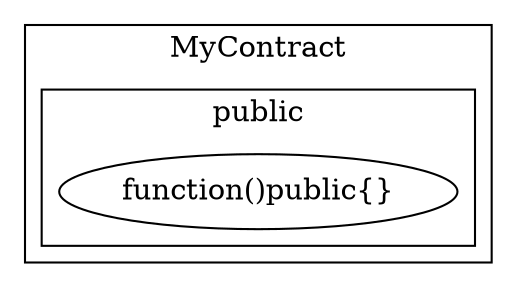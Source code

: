 digraph parent {
	subgraph cluster_MyContract {
		graph [label=MyContract]
		subgraph cluster_MyContract_internal {
			graph [label=internal]
		}
		subgraph cluster_MyContract_public {
			graph [label=public]
			"function()public{}"
		}
		subgraph cluster_MyContract_external {
			graph [label=external]
		}
		subgraph cluster_MyContract_default {
			graph [label=default]
		}
	}
}
